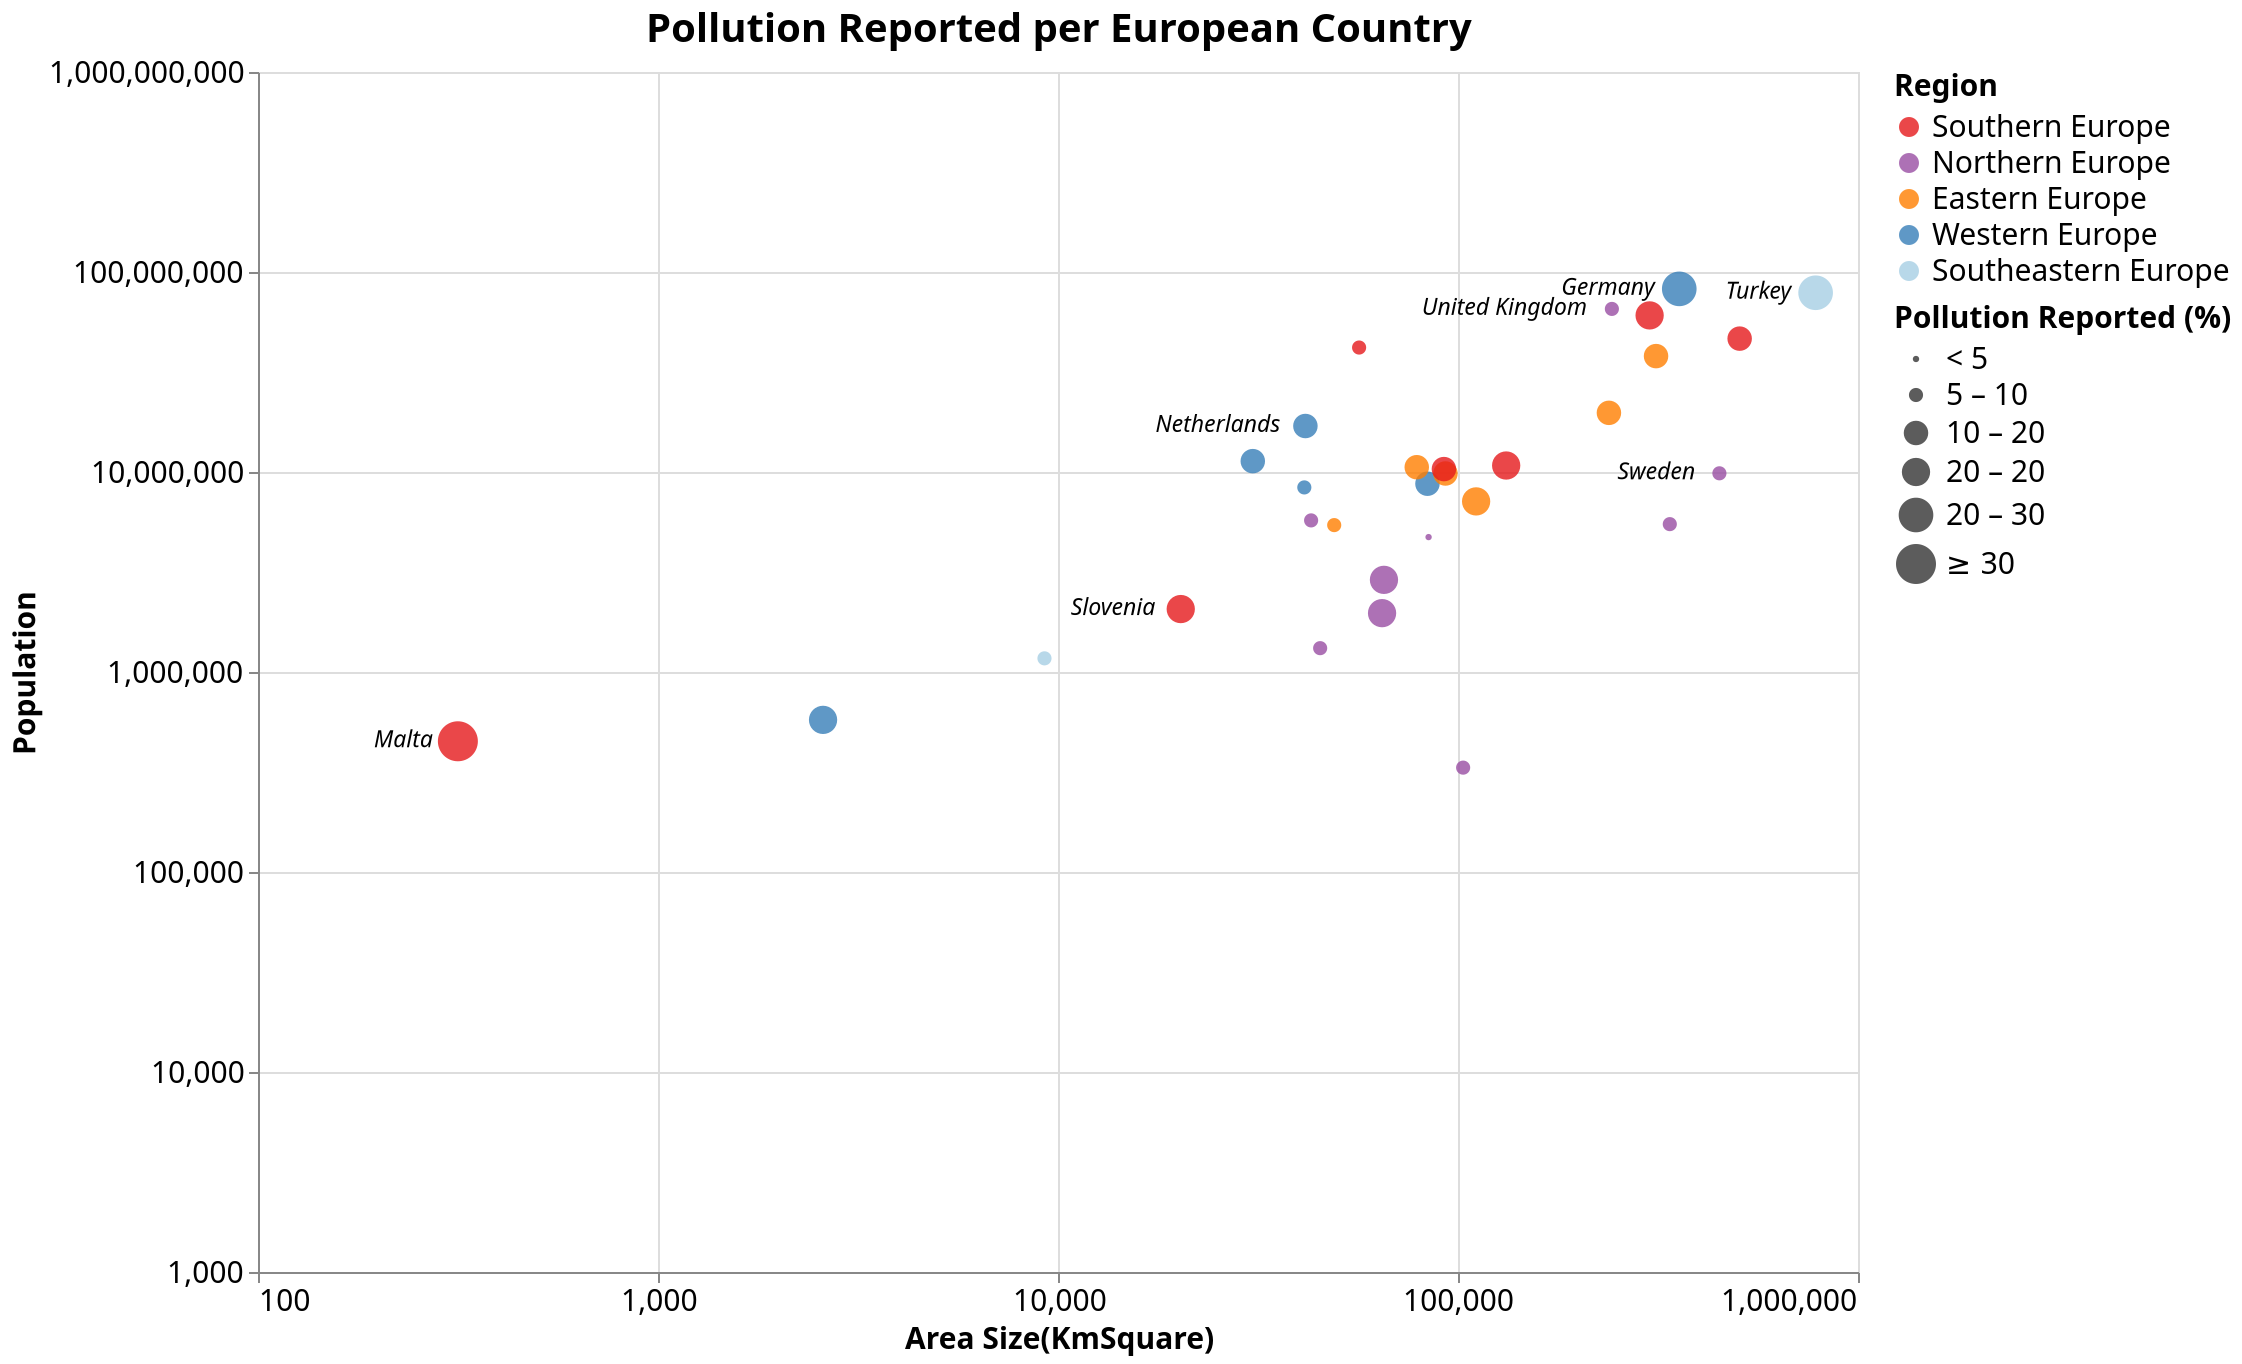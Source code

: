 {
  "$schema": "https://vega.github.io/schema/vega-lite/v4.json",
  "width": 800,
  "height": 600,
  "title": {"text": "Pollution Reported per European Country", "fontSize": 20},
  "data": {
    "values": [
      {
        "country": "Austria",
        "Size (kmSquare)": 83879,
        "Population": 8736668,
        "PercentageofreportedPollution": 10.7,
        "Region": "Western Europe",
        "LifeExpectancy": 81.8,
        "avg_high_temp": 54.2,
        "avg_low_temp": 37.4,
        "avg_precipitation": 39.3
      },
      {
        "country": "Belgium",
        "Size (kmSquare)": 30689,
        "Population": 11331422,
        "PercentageofreportedPollution": 13.2,
        "Region": "Western Europe",
        "LifeExpectancy": 81.5,
        "avg_high_temp": 55.5,
        "avg_low_temp": 42,
        "avg_precipitation": 33.1
      },
      {
        "country": "Bulgaria",
        "Size (kmSquare)": 110994,
        "Population": 7127822,
        "PercentageofreportedPollution": 15.1,
        "Region": "Eastern Europe",
        "LifeExpectancy": 74.9,
        "avg_high_temp": 59.3,
        "avg_low_temp": 43.4,
        "avg_precipitation": 24.7
      },
      {
        "country": "Switzerland",
        "Size (kmSquare)": 41285,
        "Population": 8373338,
        "PercentageofreportedPollution": 8.9,
        "Region": "Western Europe",
        "LifeExpectancy": 83.7,
        "avg_high_temp": 62.3,
        "avg_low_temp": 48,
        "avg_precipitation": 41.1
      },
      {
        "country": "Cyprus",
        "Size (kmSquare)": 9251,
        "Population": 1170187,
        "PercentageofreportedPollution": 9.2,
        "Region": "Southeastern Europe",
        "LifeExpectancy": 82.7,
        "avg_high_temp": 75.1,
        "avg_low_temp": 57.5,
        "avg_precipitation": 15.4
      },
      {
        "country": "Czechia",
        "Size (kmSquare)": 78866,
        "Population": 10566332,
        "PercentageofreportedPollution": 13.5,
        "Region": "Eastern Europe",
        "LifeExpectancy": 79.1,
        "avg_high_temp": 51.4,
        "avg_low_temp": 37.3,
        "avg_precipitation": 27.4
      },
      {
        "country": "Germany",
        "Size (kmSquare)": 357386,
        "Population": 82348669,
        "PercentageofreportedPollution": 23.2,
        "Region": "Western Europe",
        "LifeExpectancy": 81,
        "avg_high_temp": 51.4,
        "avg_low_temp": 41.6,
        "avg_precipitation": 23.9
      },
      {
        "country": "Denmark",
        "Size (kmSquare)": 42933,
        "Population": 5728010,
        "PercentageofreportedPollution": 6.8,
        "Region": "Northern Europe",
        "LifeExpectancy": 80.9,
        "avg_high_temp": 48.4,
        "avg_low_temp": 35.9,
        "avg_precipitation": 25.6
      },
      {
        "country": "Estonia",
        "Size (kmSquare)": 45227,
        "Population": 1315790,
        "PercentageofreportedPollution": 9.9,
        "Region": "Northern Europe",
        "LifeExpectancy": 78,
        "avg_high_temp": 43.9,
        "avg_low_temp": 31.3,
        "avg_precipitation": 21.9
      },
      {
        "country": "Greece",
        "Size (kmSquare)": 131957,
        "Population": 10775971,
        "PercentageofreportedPollution": 19.6,
        "Region": "Southern Europe",
        "LifeExpectancy": 81.5,
        "avg_high_temp": 60.5,
        "avg_low_temp": 45.6,
        "avg_precipitation": 30.7
      },
      {
        "country": "Spain",
        "Size (kmSquare)": 505990,
        "Population": 46440000,
        "PercentageofreportedPollution": 10.1,
        "Region": "Southern Europe",
        "LifeExpectancy": 83.5,
        "avg_high_temp": 54,
        "avg_low_temp": 40.5,
        "avg_precipitation": 29.4
      },
      {
        "country": "Finland",
        "Size (kmSquare)": 338440,
        "Population": 5487000,
        "PercentageofreportedPollution": 7.2,
        "Region": "Northern Europe",
        "LifeExpectancy": 81.5,
        "avg_high_temp": 70.1,
        "avg_low_temp": 53.9,
        "avg_precipitation": 25.3
      },
      {
        "country": "Croatia",
        "Size (kmSquare)": 56594,
        "Population": 41910000,
        "PercentageofreportedPollution": 7,
        "Region": "Southern Europe",
        "LifeExpectancy": 78.2,
        "avg_high_temp": 43.1,
        "avg_low_temp": 34.2,
        "avg_precipitation": 38.1
      },
      {
        "country": "Hungary",
        "Size (kmSquare)": 93030,
        "Population": 9830000,
        "PercentageofreportedPollution": 12.8,
        "Region": "Eastern Europe",
        "LifeExpectancy": 76.2,
        "avg_high_temp": 55.2,
        "avg_low_temp": 44,
        "avg_precipitation": 40.8
      },
      {
        "country": "Ireland",
        "Size (kmSquare)": 84421,
        "Population": 4726000,
        "PercentageofreportedPollution": 4.6,
        "Region": "Northern Europe",
        "LifeExpectancy": 81.8,
        "avg_high_temp": 63.8,
        "avg_low_temp": 49.1,
        "avg_precipitation": 30.4
      },
      {
        "country": "Iceland",
        "Size (kmSquare)": 103000,
        "Population": 332529,
        "PercentageofreportedPollution": 7.9,
        "Region": "Northern Europe",
        "LifeExpectancy": 82.2,
        "avg_high_temp": 48.8,
        "avg_low_temp": 38.2,
        "avg_precipitation": 23.2
      },
      {
        "country": "Italy",
        "Size (kmSquare)": 301338,
        "Population": 60670000,
        "PercentageofreportedPollution": 15.1,
        "Region": "Southern Europe",
        "LifeExpectancy": 83.4,
        "avg_high_temp": 49.6,
        "avg_low_temp": 36.9,
        "avg_precipitation": 26.3
      },
      {
        "country": "Lithuania",
        "Size (kmSquare)": 65300,
        "Population": 2889000,
        "PercentageofreportedPollution": 15.6,
        "Region": "Northern Europe",
        "LifeExpectancy": 74.9,
        "avg_high_temp": 54.6,
        "avg_low_temp": 41.2,
        "avg_precipitation": 32.4
      },
      {
        "country": "Luxembourg",
        "Size (kmSquare)": 2586,
        "Population": 576249,
        "PercentageofreportedPollution": 16.1,
        "Region": "Western Europe",
        "LifeExpectancy": 82.7,
        "avg_high_temp": 72.3,
        "avg_low_temp": 59.1,
        "avg_precipitation": 22
      },
      {
        "country": "Latvia",
        "Size (kmSquare)": 64589,
        "Population": 1969000,
        "PercentageofreportedPollution": 17.2,
        "Region": "Northern Europe",
        "LifeExpectancy": 74.9,
        "avg_high_temp": 55.1,
        "avg_low_temp": 43.7,
        "avg_precipitation": 29.7
      },
      {
        "country": "Malta",
        "Size (kmSquare)": 316,
        "Population": 450415,
        "PercentageofreportedPollution": 30.2,
        "Region": "Southern Europe",
        "LifeExpectancy": 82.6,
        "avg_high_temp": 44.1,
        "avg_low_temp": 33.8,
        "avg_precipitation": 44.2
      },
      {
        "country": "Netherlands",
        "Size (kmSquare)": 41543,
        "Population": 16980000,
        "PercentageofreportedPollution": 13.2,
        "Region": "Western Europe",
        "LifeExpectancy": 81.7,
        "avg_high_temp": 56.2,
        "avg_low_temp": 33.8,
        "avg_precipitation": 24.6
      },
      {
        "country": "Poland",
        "Size (kmSquare)": 312679,
        "Population": 37970000,
        "PercentageofreportedPollution": 11.4,
        "Region": "Eastern Europe",
        "LifeExpectancy": 78,
        "avg_high_temp": 57.1,
        "avg_low_temp": 41.1,
        "avg_precipitation": 24.7
      },
      {
        "country": "Portugal",
        "Size (kmSquare)": 92212,
        "Population": 10340000,
        "PercentageofreportedPollution": 13.1,
        "Region": "Southern Europe",
        "LifeExpectancy": 81.3,
        "avg_high_temp": 53,
        "avg_low_temp": 36,
        "avg_precipitation": 26.2
      },
      {
        "country": "Romania",
        "Size (kmSquare)": 238397,
        "Population": 19760000,
        "PercentageofreportedPollution": 14.5,
        "Region": "Eastern Europe",
        "LifeExpectancy": 75.3,
        "avg_high_temp": 53.8,
        "avg_low_temp": 38.7,
        "avg_precipitation": 49.1
      },
      {
        "country": "Sweden",
        "Size (kmSquare)": 450295,
        "Population": 9851000,
        "PercentageofreportedPollution": 6.3,
        "Region": "Northern Europe",
        "LifeExpectancy": 82.4,
        "avg_high_temp": 69.3,
        "avg_low_temp": 52.3,
        "avg_precipitation": 21.7
      },
      {
        "country": "Slovenia",
        "Size (kmSquare)": 20271,
        "Population": 2064000,
        "PercentageofreportedPollution": 15.9,
        "Region": "Southern Europe",
        "LifeExpectancy": 81.2,
        "avg_high_temp": 46.7,
        "avg_low_temp": 33.6,
        "avg_precipitation": 22.6
      },
      {
        "country": "Slovakia",
        "Size (kmSquare)": 49035,
        "Population": 5426000,
        "PercentageofreportedPollution": 9.3,
        "Region": "Eastern Europe",
        "LifeExpectancy": 77.3,
        "avg_high_temp": 50.8,
        "avg_low_temp": 35.8,
        "avg_precipitation": 46.7
      },
      {
        "country": "Turkey",
        "Size (kmSquare)": 783562,
        "Population": 78740000,
        "PercentageofreportedPollution": 24.5,
        "Region": "Southeastern Europe",
        "LifeExpectancy": 78.1,
        "avg_high_temp": 63.9,
        "avg_low_temp": 44.6,
        "avg_precipitation": 25.7
      },
      {
        "country": "United Kingdom",
        "Size (kmSquare)": 242495,
        "Population": 65380000,
        "PercentageofreportedPollution": 9,
        "Region": "Northern Europe",
        "LifeExpectancy": 81.2,
        "avg_high_temp": 55.3,
        "avg_low_temp": 42.9,
        "avg_precipitation": 29.7
      }
    ]
  },
  "params": [
    {
      "name": "Population_Above",
      "value": 0,
      "bind": {
        "input": "range",
        "min": 0,
        "max": 30,
        "step": 5,
        "name": "Pollution Reported(%): "
      }
    },
    {
      "name": "Continent_selection",
      "bind": {
        "input": "select",
        "options": [
          null,
          "Southern Europe",
          "Northern Europe",
          "Eastern Europe",
          "Western Europe",
          "Southeastern Europe"
        ],
        "labels": [
          "Show All",
          "Southern Europe",
          "Northern Europe",
          "Eastern Europe",
          "Western Europe",
          "Southeastern Europe"
        ],
        "name": "Region Selection: "
      }
    }
  ],
  "transform": [
    {
      "filter": "Continent_selection == null || datum.Region == Continent_selection"
    },
    {"filter": "datum.PercentageofreportedPollution > Population_Above"}
  ],
  "encoding": {
    "x": {
      "field": "Size (kmSquare)",
      "type": "quantitative",
      "axis": {
        "title": " Area Size(KmSquare)",
        "tickCount": 4,
        "labelFontSize": 15,
        "titleFontSize": 15
      },
      "scale": {"type": "log", "domain": [100, 1000000]}
    },
    "y": {
      "field": "Population",
      "type": "quantitative",
      "axis": {"tickCount": 6, "labelFontSize": 15, "titleFontSize": 15},
      "scale": {"type": "log", "domain": [1000, 1000000000]}
    }
  },
  "layer": [
    {
      "selection": {
        "continent_highlight": {
          "type": "multi",
          "fields": ["Region"],
          "bind": "legend"
        }
      },
      "mark": "circle",
      "encoding": {
        "x": {
          "field": "Size (kmSquare)",
          "type": "quantitative",
          "axis": {
            "title": " Area Size(KmSquare)",
            "tickCount": 4,
            "labelFontSize": 15,
            "titleFontSize": 15
          },
          "scale": {"type": "log", "domain": [100, 1000000]}
        },
        "y": {
          "field": "Population",
          "type": "quantitative",
          "axis": {"tickCount": 6, "labelFontSize": 15, "titleFontSize": 15},
          "scale": {"type": "log", "domain": [1000, 1000000000]}
        },
        "color": {
          "legend": {
            "title": "Region",
            "titleFontSize": 15,
            "labelFontSize": 15
          },
          "field": "Region",
          "type": "nominal",
          "scale": {
            "domain": [
              "Southern Europe",
              "Northern Europe",
              "Eastern Europe",
              "Western Europe",
              "Southeastern Europe"
            ],
            "range": ["#e41a1c", "#984ea3", "#ff7f00", "#377eb8", "#a6cee3"]
          }
        },
        "opacity": {
          "condition": {"selection": "continent_highlight", "value": 0.8},
          "value": 0.2
        },
        "size": {
          "field": "PercentageofreportedPollution",
          "type": "quantitative",
          "scale": {
            "type": "threshold",
            "domain": [5, 10, 15, 20, 30],
            "range": [10, 50, 150, 200, 300, 400]
          },
          "legend": {
            "format": ".1s",
            "title": "Pollution Reported (%)",
            "titleFontSize": 15,
            "labelFontSize": 15
          }
        },
        "tooltip": [
          {"field": "country", "type": "nominal", "title": "Country"},
          {"field": "Population", "type": "quantitative", "format": ","},
          {
            "field": "LifeExpectancy",
            "type": "quantitative",
            "title": "Life Expectancy",
            "format": ","
          },
          {
            "field": "PercentageofreportedPollution",
            "type": "quantitative",
            "title": " Pollution Reported(%)",
            "format": ","
          },
          {
            "field": "avg_high_temp",
            "type": "quantitative",
            "title": "Average High Temperature(°C)",
            "format": ".2f"
          },
          {
            "field": "avg_low_temp",
            "type": "quantitative",
            "title": "Average Low Temperature(°C)",
            "format": ".2f"
          }
        ]
      }
    },
    {
      "mark": {
        "type": "text",
        "align": "right",
        "baseline": "middle",
        "dx": -12,
        "fontSize": 11.5,
        "fontStyle": "italic"
      },
      "encoding": {
        "text": {"field": "country", "type": "nominal"},
        "color": {"value": "black"},
        "opacity": {
          "condition": {
            "test": "datum['country'] == 'Slovenia' || datum['country'] == 'Sweden' || datum['country'] == 'United Kingdom' || datum['country'] == 'Germany' || datum['country'] == 'Netherlands' || datum['country'] == 'Malta' ||  datum['country'] == 'Turkey'",
            "value": 1
          },
          "value": 0
        }
      }
    }
  ],
  "config": {}
}